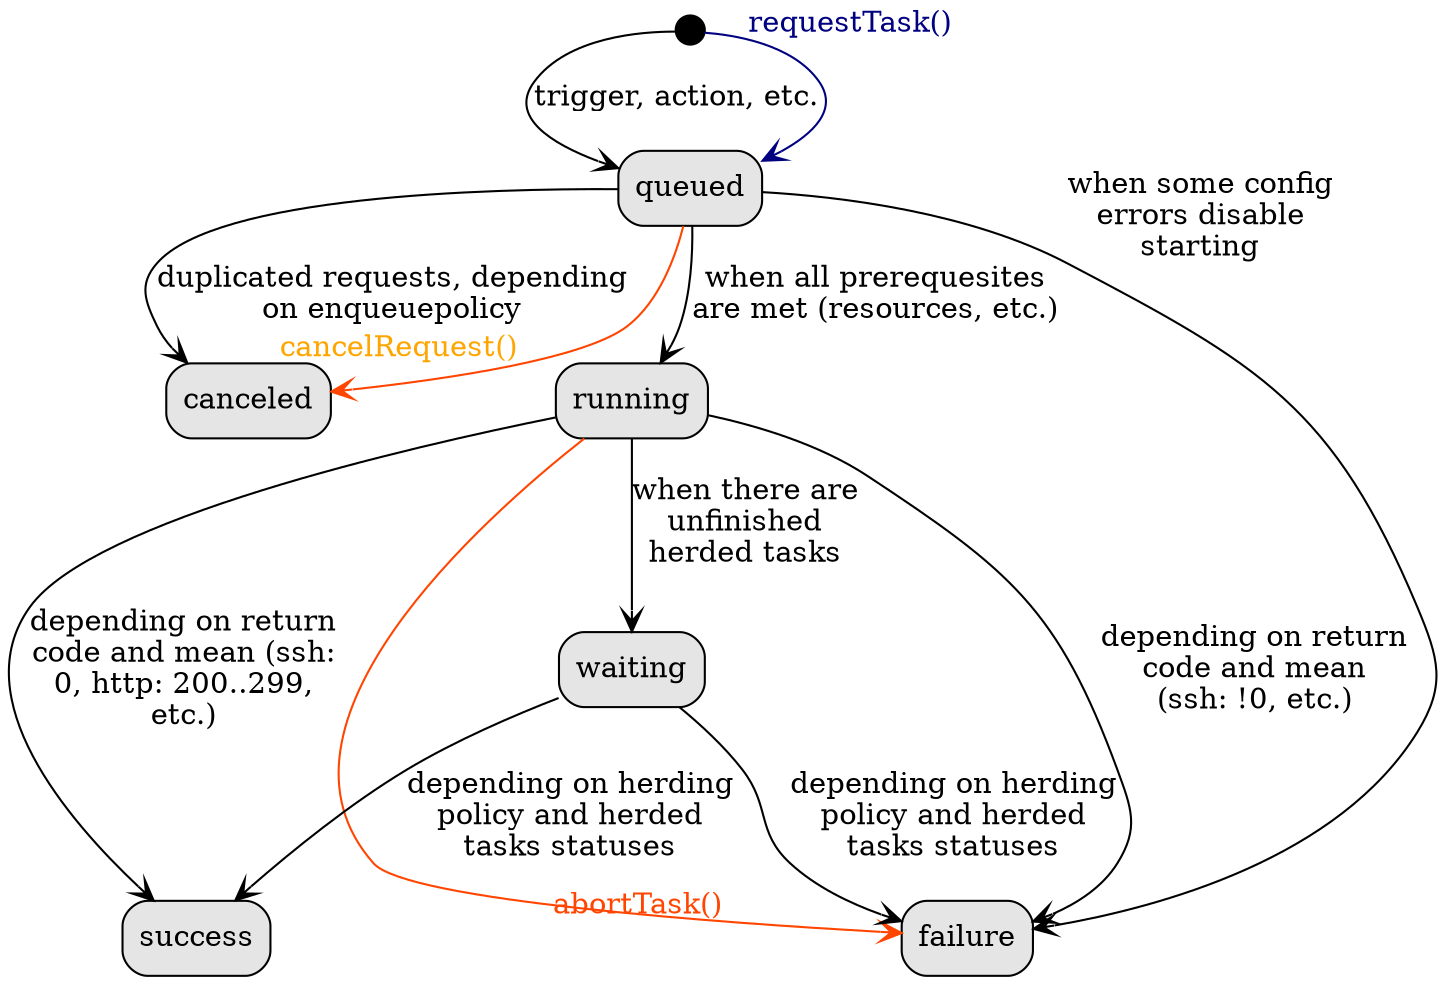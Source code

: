 graph g {
  newrank=true;
  graph [xcompound=true,xranksep=1,splines=true,xrankdir=LR]
  edge [arrowhead=vee,dir=forward]
  node [shape=box,style="rounded,filled",fillcolor=grey90]

  start [shape=circle,style=filled,width=.2,label="",fillcolor=black]

  start -- queued [label="trigger, action, etc."]
  queued -- canceled [label="duplicated requests, depending\non enqueuepolicy"]
  queued -- running [label="when all prerequesites\nare met (resources, etc.)"]
  running -- waiting [label="when there are\nunfinished\nherded tasks"]
  running -- success [label="depending on return\ncode and mean (ssh:\n0, http: 200..299,\netc.)"]
  running -- failure [label="depending on return\ncode and mean\n(ssh: !0, etc.)"]
  waiting -- success [label="depending on herding\npolicy and herded\ntasks statuses"]
  waiting -- failure [label="depending on herding\npolicy and herded\ntasks statuses"]
  queued -- failure [xlabel="when some config\nerrors disable\nstarting"]

  edge [color=navy,fontcolor=navy]
  start -- queued [xlabel="requestTask()"]

  edge [color=orangered,fontcolor=orange]
  queued -- canceled [xlabel="cancelRequest()"]

  edge [color=orangered,fontcolor=orangered]
  running -- failure [xlabel="abortTask()"]
}
